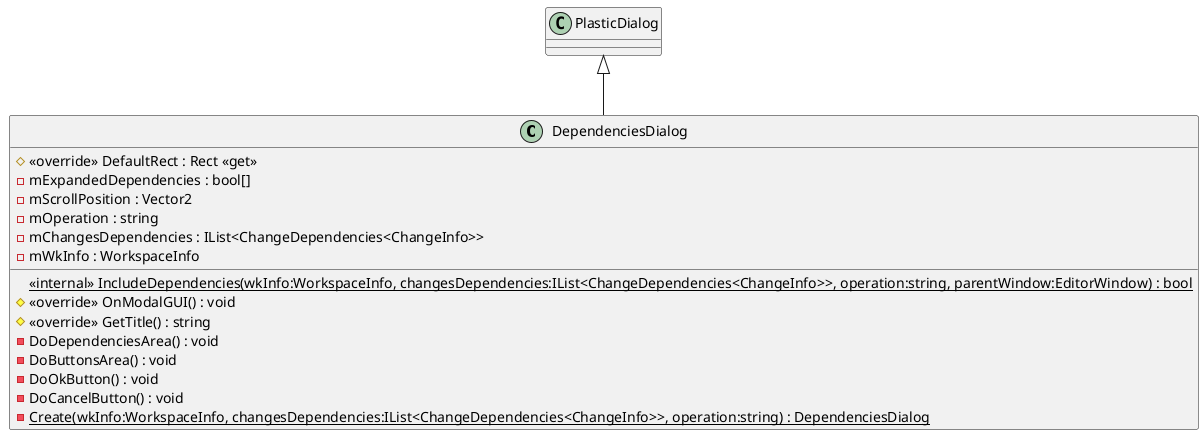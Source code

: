 @startuml
class DependenciesDialog {
    # <<override>> DefaultRect : Rect <<get>>
    <<internal>> {static} IncludeDependencies(wkInfo:WorkspaceInfo, changesDependencies:IList<ChangeDependencies<ChangeInfo>>, operation:string, parentWindow:EditorWindow) : bool
    # <<override>> OnModalGUI() : void
    # <<override>> GetTitle() : string
    - DoDependenciesArea() : void
    - DoButtonsArea() : void
    - DoOkButton() : void
    - DoCancelButton() : void
    {static} - Create(wkInfo:WorkspaceInfo, changesDependencies:IList<ChangeDependencies<ChangeInfo>>, operation:string) : DependenciesDialog
    - mExpandedDependencies : bool[]
    - mScrollPosition : Vector2
    - mOperation : string
    - mChangesDependencies : IList<ChangeDependencies<ChangeInfo>>
    - mWkInfo : WorkspaceInfo
}
PlasticDialog <|-- DependenciesDialog
@enduml
